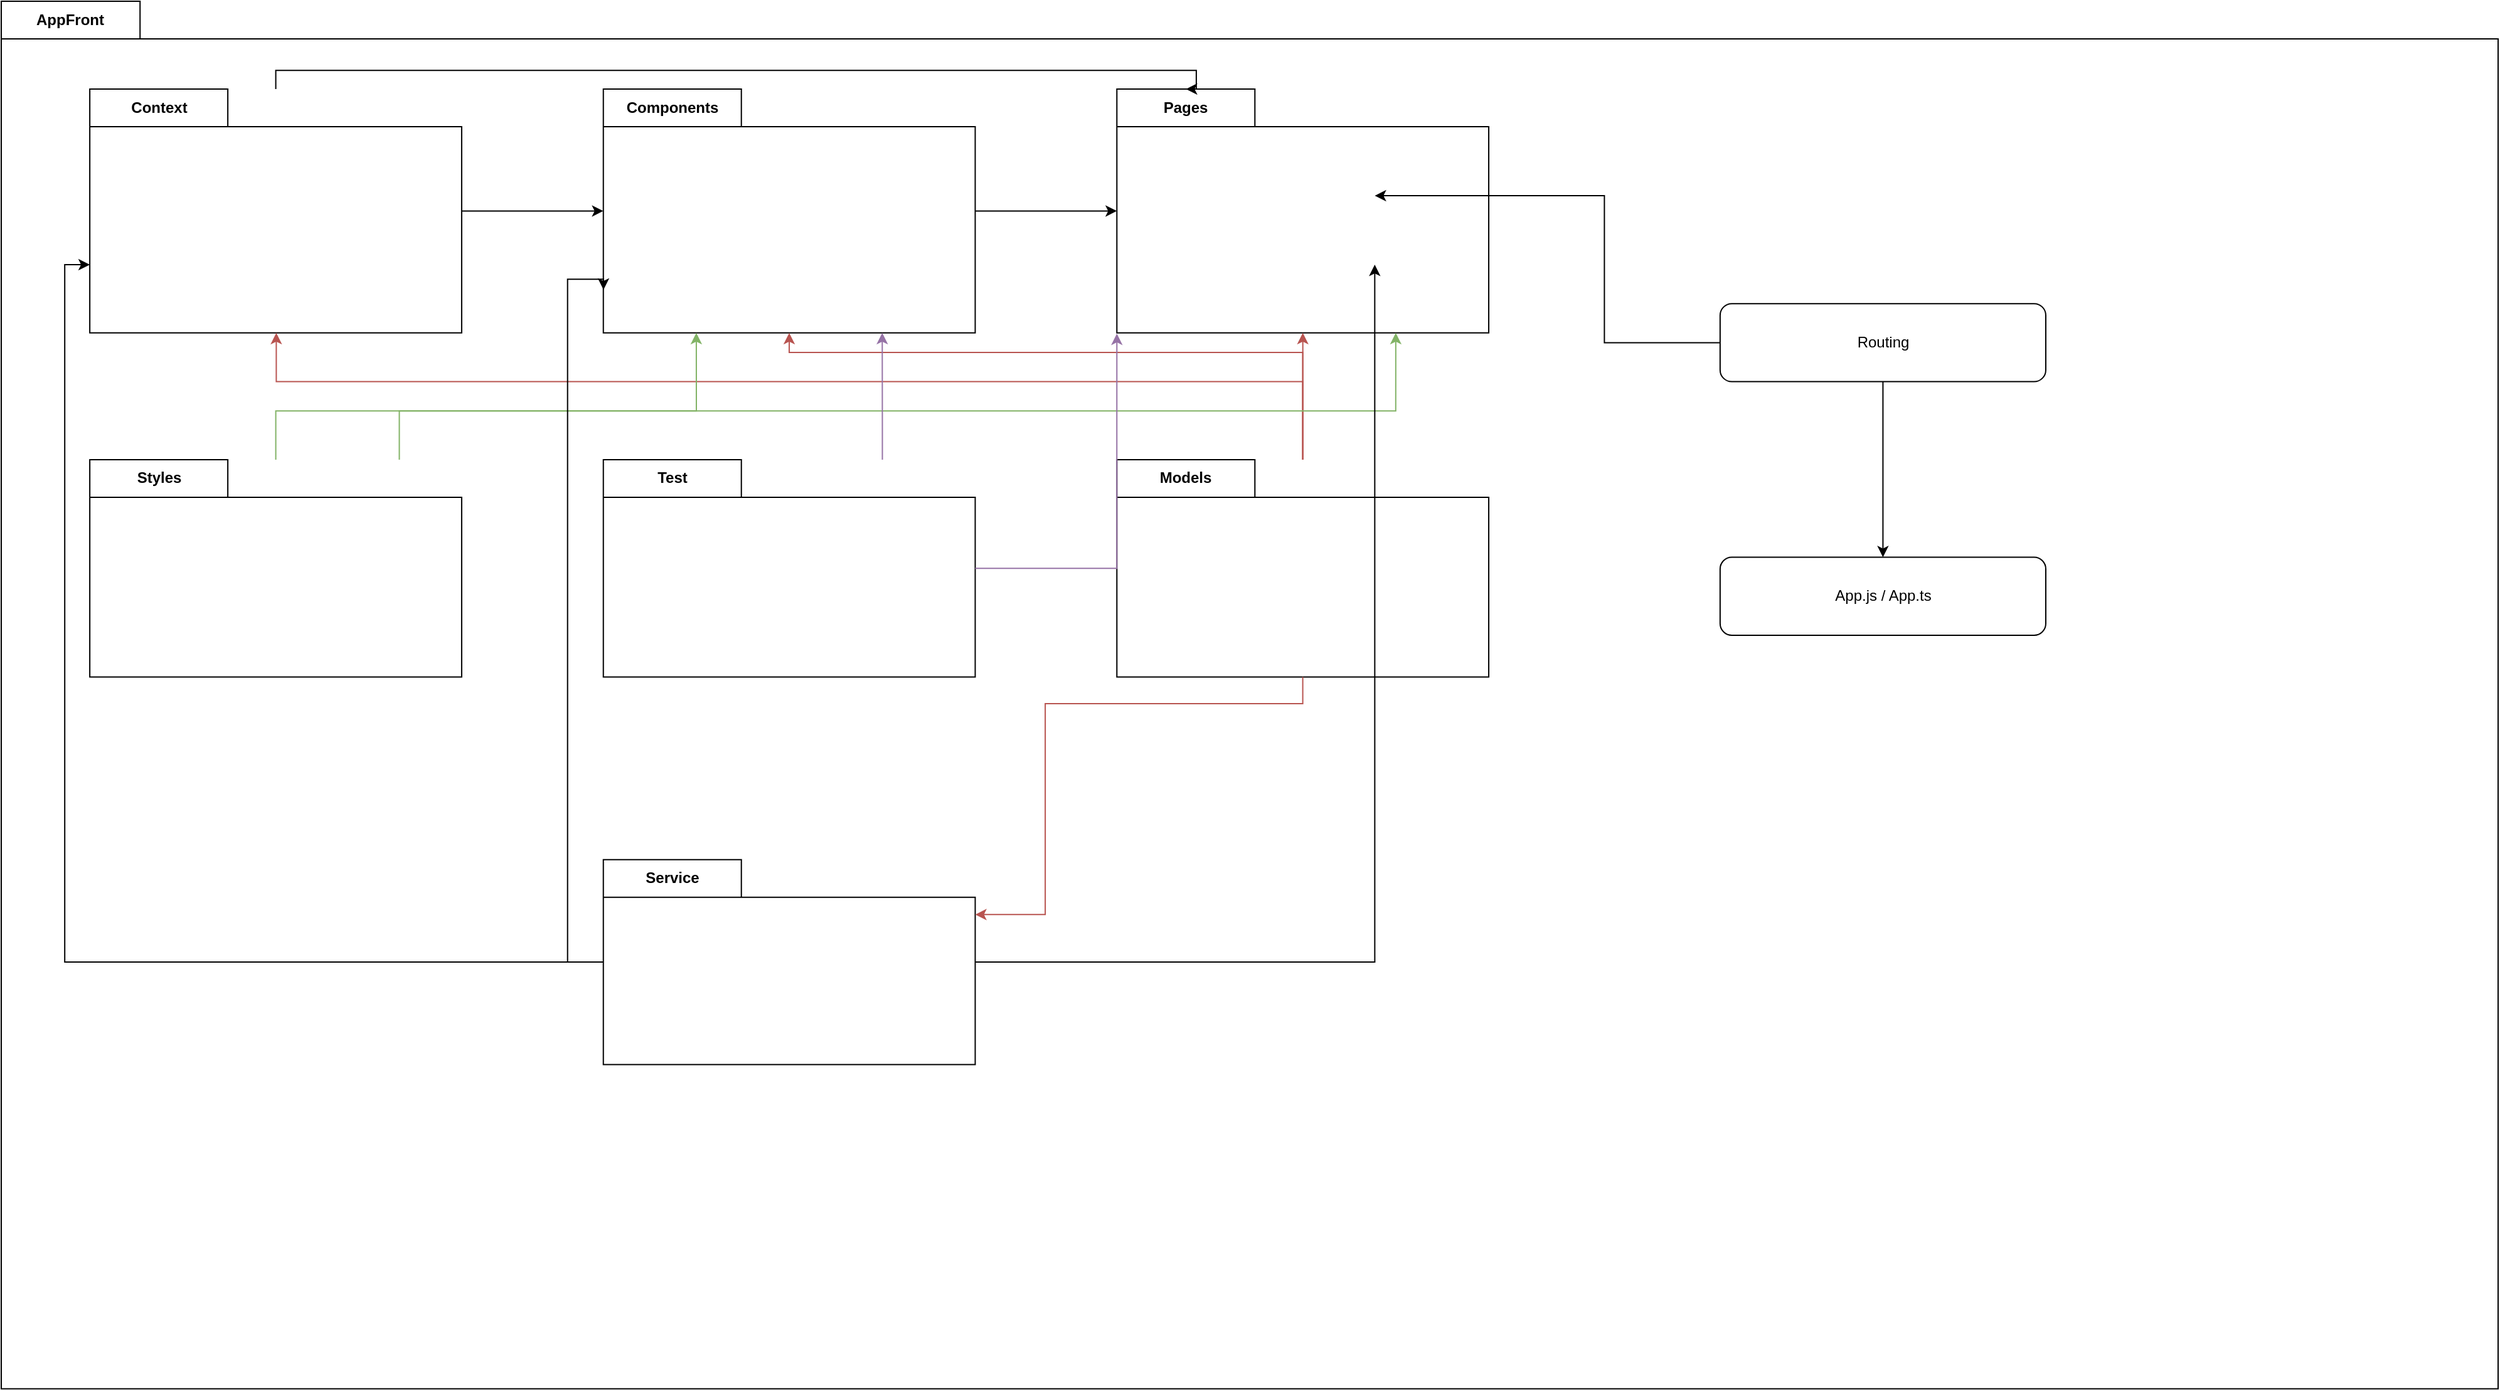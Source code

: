 <mxfile version="22.0.8" type="google" pages="2">
  <diagram id="zQDE8ymGCg9efuhAglLW" name="Front-End">
    <mxGraphModel grid="1" page="1" gridSize="10" guides="1" tooltips="1" connect="1" arrows="1" fold="1" pageScale="1" pageWidth="827" pageHeight="1169" math="0" shadow="0">
      <root>
        <mxCell id="0" />
        <mxCell id="1" parent="0" />
        <mxCell id="slrArdmYuYg10TZTC4fj-4" value="AppFront" style="shape=folder;fontStyle=1;tabWidth=110;tabHeight=30;tabPosition=left;html=1;boundedLbl=1;labelInHeader=1;container=1;collapsible=0;whiteSpace=wrap;" vertex="1" parent="1">
          <mxGeometry x="-240" y="1180" width="1990" height="1106.21" as="geometry" />
        </mxCell>
        <mxCell id="slrArdmYuYg10TZTC4fj-5" value="" style="html=1;strokeColor=none;resizeWidth=1;resizeHeight=1;fillColor=none;part=1;connectable=0;allowArrows=0;deletable=0;whiteSpace=wrap;" vertex="1" parent="slrArdmYuYg10TZTC4fj-4">
          <mxGeometry width="1909.48" height="610.63" relative="1" as="geometry">
            <mxPoint y="210" as="offset" />
          </mxGeometry>
        </mxCell>
        <mxCell id="slrArdmYuYg10TZTC4fj-21" style="edgeStyle=orthogonalEdgeStyle;rounded=0;orthogonalLoop=1;jettySize=auto;html=1;" edge="1" parent="slrArdmYuYg10TZTC4fj-4" source="slrArdmYuYg10TZTC4fj-6" target="slrArdmYuYg10TZTC4fj-8">
          <mxGeometry relative="1" as="geometry" />
        </mxCell>
        <mxCell id="slrArdmYuYg10TZTC4fj-6" value="Context" style="shape=folder;fontStyle=1;tabWidth=110;tabHeight=30;tabPosition=left;html=1;boundedLbl=1;labelInHeader=1;container=1;collapsible=0;whiteSpace=wrap;" vertex="1" parent="slrArdmYuYg10TZTC4fj-4">
          <mxGeometry x="70.567" y="70.016" width="296.383" height="194.401" as="geometry" />
        </mxCell>
        <mxCell id="slrArdmYuYg10TZTC4fj-7" value="" style="html=1;strokeColor=none;resizeWidth=1;resizeHeight=1;fillColor=none;part=1;connectable=0;allowArrows=0;deletable=0;whiteSpace=wrap;" vertex="1" parent="slrArdmYuYg10TZTC4fj-6">
          <mxGeometry width="90.827" height="136.081" relative="1" as="geometry">
            <mxPoint y="30" as="offset" />
          </mxGeometry>
        </mxCell>
        <mxCell id="slrArdmYuYg10TZTC4fj-22" style="edgeStyle=orthogonalEdgeStyle;rounded=0;orthogonalLoop=1;jettySize=auto;html=1;" edge="1" parent="slrArdmYuYg10TZTC4fj-4" source="slrArdmYuYg10TZTC4fj-8" target="slrArdmYuYg10TZTC4fj-10">
          <mxGeometry relative="1" as="geometry" />
        </mxCell>
        <mxCell id="slrArdmYuYg10TZTC4fj-8" value="Components" style="shape=folder;fontStyle=1;tabWidth=110;tabHeight=30;tabPosition=left;html=1;boundedLbl=1;labelInHeader=1;container=1;collapsible=0;whiteSpace=wrap;" vertex="1" parent="slrArdmYuYg10TZTC4fj-4">
          <mxGeometry x="479.858" y="70.016" width="296.383" height="194.401" as="geometry" />
        </mxCell>
        <mxCell id="slrArdmYuYg10TZTC4fj-9" value="" style="html=1;strokeColor=none;resizeWidth=1;resizeHeight=1;fillColor=none;part=1;connectable=0;allowArrows=0;deletable=0;whiteSpace=wrap;" vertex="1" parent="slrArdmYuYg10TZTC4fj-8">
          <mxGeometry width="90.827" height="136.081" relative="1" as="geometry">
            <mxPoint y="30" as="offset" />
          </mxGeometry>
        </mxCell>
        <mxCell id="slrArdmYuYg10TZTC4fj-10" value="Pages" style="shape=folder;fontStyle=1;tabWidth=110;tabHeight=30;tabPosition=left;html=1;boundedLbl=1;labelInHeader=1;container=1;collapsible=0;whiteSpace=wrap;" vertex="1" parent="slrArdmYuYg10TZTC4fj-4">
          <mxGeometry x="889.149" y="70.016" width="296.383" height="194.401" as="geometry" />
        </mxCell>
        <mxCell id="slrArdmYuYg10TZTC4fj-11" value="" style="html=1;strokeColor=none;resizeWidth=1;resizeHeight=1;fillColor=none;part=1;connectable=0;allowArrows=0;deletable=0;whiteSpace=wrap;" vertex="1" parent="slrArdmYuYg10TZTC4fj-10">
          <mxGeometry width="90.827" height="136.081" relative="1" as="geometry">
            <mxPoint y="30" as="offset" />
          </mxGeometry>
        </mxCell>
        <mxCell id="slrArdmYuYg10TZTC4fj-12" value="Styles" style="shape=folder;fontStyle=1;tabWidth=110;tabHeight=30;tabPosition=left;html=1;boundedLbl=1;labelInHeader=1;container=1;collapsible=0;whiteSpace=wrap;" vertex="1" parent="slrArdmYuYg10TZTC4fj-4">
          <mxGeometry x="70.567" y="365.517" width="296.383" height="173.294" as="geometry" />
        </mxCell>
        <mxCell id="slrArdmYuYg10TZTC4fj-13" value="" style="html=1;strokeColor=none;resizeWidth=1;resizeHeight=1;fillColor=none;part=1;connectable=0;allowArrows=0;deletable=0;whiteSpace=wrap;" vertex="1" parent="slrArdmYuYg10TZTC4fj-12">
          <mxGeometry width="90.827" height="121.306" relative="1" as="geometry">
            <mxPoint y="30" as="offset" />
          </mxGeometry>
        </mxCell>
        <mxCell id="slrArdmYuYg10TZTC4fj-14" value="Test" style="shape=folder;fontStyle=1;tabWidth=110;tabHeight=30;tabPosition=left;html=1;boundedLbl=1;labelInHeader=1;container=1;collapsible=0;whiteSpace=wrap;" vertex="1" parent="slrArdmYuYg10TZTC4fj-4">
          <mxGeometry x="479.858" y="365.517" width="296.383" height="173.294" as="geometry" />
        </mxCell>
        <mxCell id="slrArdmYuYg10TZTC4fj-15" value="" style="html=1;strokeColor=none;resizeWidth=1;resizeHeight=1;fillColor=none;part=1;connectable=0;allowArrows=0;deletable=0;whiteSpace=wrap;" vertex="1" parent="slrArdmYuYg10TZTC4fj-14">
          <mxGeometry width="90.827" height="121.306" relative="1" as="geometry">
            <mxPoint y="30" as="offset" />
          </mxGeometry>
        </mxCell>
        <mxCell id="slrArdmYuYg10TZTC4fj-24" style="edgeStyle=orthogonalEdgeStyle;rounded=0;orthogonalLoop=1;jettySize=auto;html=1;shadow=0;fillColor=#f8cecc;strokeColor=#b85450;" edge="1" parent="slrArdmYuYg10TZTC4fj-4" source="slrArdmYuYg10TZTC4fj-16" target="slrArdmYuYg10TZTC4fj-6">
          <mxGeometry relative="1" as="geometry">
            <Array as="points">
              <mxPoint x="1036.819" y="303.301" />
              <mxPoint x="219.188" y="303.301" />
            </Array>
          </mxGeometry>
        </mxCell>
        <mxCell id="slrArdmYuYg10TZTC4fj-16" value="Models" style="shape=folder;fontStyle=1;tabWidth=110;tabHeight=30;tabPosition=left;html=1;boundedLbl=1;labelInHeader=1;container=1;collapsible=0;whiteSpace=wrap;" vertex="1" parent="slrArdmYuYg10TZTC4fj-4">
          <mxGeometry x="889.149" y="365.517" width="296.383" height="173.294" as="geometry" />
        </mxCell>
        <mxCell id="slrArdmYuYg10TZTC4fj-17" value="" style="html=1;strokeColor=none;resizeWidth=1;resizeHeight=1;fillColor=none;part=1;connectable=0;allowArrows=0;deletable=0;whiteSpace=wrap;" vertex="1" parent="slrArdmYuYg10TZTC4fj-16">
          <mxGeometry width="90.827" height="121.306" relative="1" as="geometry">
            <mxPoint y="30" as="offset" />
          </mxGeometry>
        </mxCell>
        <mxCell id="slrArdmYuYg10TZTC4fj-18" value="Service" style="shape=folder;fontStyle=1;tabWidth=110;tabHeight=30;tabPosition=left;html=1;boundedLbl=1;labelInHeader=1;container=1;collapsible=0;whiteSpace=wrap;" vertex="1" parent="slrArdmYuYg10TZTC4fj-4">
          <mxGeometry x="479.858" y="684.373" width="296.383" height="163.316" as="geometry" />
        </mxCell>
        <mxCell id="slrArdmYuYg10TZTC4fj-19" value="" style="html=1;strokeColor=none;resizeWidth=1;resizeHeight=1;fillColor=none;part=1;connectable=0;allowArrows=0;deletable=0;whiteSpace=wrap;" vertex="1" parent="slrArdmYuYg10TZTC4fj-18">
          <mxGeometry width="90.827" height="114.321" relative="1" as="geometry">
            <mxPoint y="30" as="offset" />
          </mxGeometry>
        </mxCell>
        <mxCell id="slrArdmYuYg10TZTC4fj-23" style="edgeStyle=orthogonalEdgeStyle;rounded=0;orthogonalLoop=1;jettySize=auto;html=1;entryX=0.5;entryY=1;entryDx=0;entryDy=0;entryPerimeter=0;fillColor=#f8cecc;strokeColor=#b85450;" edge="1" parent="slrArdmYuYg10TZTC4fj-4" source="slrArdmYuYg10TZTC4fj-16" target="slrArdmYuYg10TZTC4fj-8">
          <mxGeometry relative="1" as="geometry">
            <Array as="points">
              <mxPoint x="1036.819" y="279.97" />
              <mxPoint x="627.283" y="279.97" />
            </Array>
          </mxGeometry>
        </mxCell>
        <mxCell id="slrArdmYuYg10TZTC4fj-25" style="edgeStyle=orthogonalEdgeStyle;rounded=0;orthogonalLoop=1;jettySize=auto;html=1;entryX=0.5;entryY=1;entryDx=0;entryDy=0;entryPerimeter=0;fillColor=#f8cecc;strokeColor=#b85450;" edge="1" parent="slrArdmYuYg10TZTC4fj-4" source="slrArdmYuYg10TZTC4fj-16" target="slrArdmYuYg10TZTC4fj-10">
          <mxGeometry relative="1" as="geometry" />
        </mxCell>
        <mxCell id="slrArdmYuYg10TZTC4fj-26" style="edgeStyle=orthogonalEdgeStyle;rounded=0;orthogonalLoop=1;jettySize=auto;html=1;entryX=0.25;entryY=1;entryDx=0;entryDy=0;entryPerimeter=0;fillColor=#d5e8d4;strokeColor=#82b366;" edge="1" parent="slrArdmYuYg10TZTC4fj-4" source="slrArdmYuYg10TZTC4fj-12" target="slrArdmYuYg10TZTC4fj-8">
          <mxGeometry relative="1" as="geometry">
            <Array as="points">
              <mxPoint x="219.188" y="326.632" />
              <mxPoint x="553.739" y="326.632" />
            </Array>
          </mxGeometry>
        </mxCell>
        <mxCell id="slrArdmYuYg10TZTC4fj-27" style="edgeStyle=orthogonalEdgeStyle;rounded=0;orthogonalLoop=1;jettySize=auto;html=1;entryX=0.75;entryY=1;entryDx=0;entryDy=0;entryPerimeter=0;fillColor=#d5e8d4;strokeColor=#82b366;" edge="1" parent="slrArdmYuYg10TZTC4fj-4" source="slrArdmYuYg10TZTC4fj-12" target="slrArdmYuYg10TZTC4fj-10">
          <mxGeometry relative="1" as="geometry">
            <Array as="points">
              <mxPoint x="317.246" y="326.632" />
              <mxPoint x="1111.804" y="326.632" />
            </Array>
          </mxGeometry>
        </mxCell>
        <mxCell id="slrArdmYuYg10TZTC4fj-28" style="edgeStyle=orthogonalEdgeStyle;rounded=0;orthogonalLoop=1;jettySize=auto;html=1;entryX=0.75;entryY=1;entryDx=0;entryDy=0;entryPerimeter=0;fillColor=#e1d5e7;strokeColor=#9673a6;" edge="1" parent="slrArdmYuYg10TZTC4fj-4" source="slrArdmYuYg10TZTC4fj-14" target="slrArdmYuYg10TZTC4fj-8">
          <mxGeometry relative="1" as="geometry">
            <Array as="points">
              <mxPoint x="702.268" y="342.186" />
              <mxPoint x="702.268" y="342.186" />
            </Array>
          </mxGeometry>
        </mxCell>
        <mxCell id="slrArdmYuYg10TZTC4fj-30" style="edgeStyle=orthogonalEdgeStyle;rounded=0;orthogonalLoop=1;jettySize=auto;html=1;entryX=0;entryY=0;entryDx=0;entryDy=194.978;entryPerimeter=0;fillColor=#e1d5e7;strokeColor=#9673a6;" edge="1" parent="slrArdmYuYg10TZTC4fj-4" source="slrArdmYuYg10TZTC4fj-14" target="slrArdmYuYg10TZTC4fj-10">
          <mxGeometry relative="1" as="geometry" />
        </mxCell>
        <mxCell id="slrArdmYuYg10TZTC4fj-31" style="edgeStyle=orthogonalEdgeStyle;rounded=0;orthogonalLoop=1;jettySize=auto;html=1;" edge="1" parent="slrArdmYuYg10TZTC4fj-4" source="slrArdmYuYg10TZTC4fj-18">
          <mxGeometry relative="1" as="geometry">
            <Array as="points">
              <mxPoint x="451.355" y="766.03" />
              <mxPoint x="451.355" y="221.643" />
            </Array>
            <mxPoint x="480" y="230" as="targetPoint" />
          </mxGeometry>
        </mxCell>
        <mxCell id="slrArdmYuYg10TZTC4fj-32" style="edgeStyle=orthogonalEdgeStyle;rounded=0;orthogonalLoop=1;jettySize=auto;html=1;entryX=0;entryY=0;entryDx=205.532;entryDy=139.985;entryPerimeter=0;" edge="1" parent="slrArdmYuYg10TZTC4fj-4" source="slrArdmYuYg10TZTC4fj-18" target="slrArdmYuYg10TZTC4fj-10">
          <mxGeometry relative="1" as="geometry" />
        </mxCell>
        <mxCell id="slrArdmYuYg10TZTC4fj-35" style="edgeStyle=orthogonalEdgeStyle;rounded=0;orthogonalLoop=1;jettySize=auto;html=1;entryX=0;entryY=0;entryDx=0;entryDy=139.985;entryPerimeter=0;" edge="1" parent="slrArdmYuYg10TZTC4fj-4" source="slrArdmYuYg10TZTC4fj-18" target="slrArdmYuYg10TZTC4fj-6">
          <mxGeometry relative="1" as="geometry" />
        </mxCell>
        <mxCell id="slrArdmYuYg10TZTC4fj-36" style="edgeStyle=orthogonalEdgeStyle;rounded=0;orthogonalLoop=1;jettySize=auto;html=1;entryX=1;entryY=0.268;entryDx=0;entryDy=0;entryPerimeter=0;fillColor=#f8cecc;strokeColor=#b85450;" edge="1" parent="slrArdmYuYg10TZTC4fj-4" source="slrArdmYuYg10TZTC4fj-16" target="slrArdmYuYg10TZTC4fj-18">
          <mxGeometry relative="1" as="geometry">
            <Array as="points">
              <mxPoint x="1036.819" y="559.941" />
              <mxPoint x="832.051" y="559.941" />
              <mxPoint x="832.051" y="727.923" />
            </Array>
          </mxGeometry>
        </mxCell>
        <mxCell id="slrArdmYuYg10TZTC4fj-40" style="edgeStyle=orthogonalEdgeStyle;rounded=0;orthogonalLoop=1;jettySize=auto;html=1;" edge="1" parent="slrArdmYuYg10TZTC4fj-4" source="slrArdmYuYg10TZTC4fj-38" target="slrArdmYuYg10TZTC4fj-39">
          <mxGeometry relative="1" as="geometry" />
        </mxCell>
        <mxCell id="slrArdmYuYg10TZTC4fj-38" value="Routing" style="rounded=1;whiteSpace=wrap;html=1;" vertex="1" parent="slrArdmYuYg10TZTC4fj-4">
          <mxGeometry x="1369.928" y="241.086" width="259.565" height="62.216" as="geometry" />
        </mxCell>
        <mxCell id="slrArdmYuYg10TZTC4fj-39" value="App.js / App.ts" style="rounded=1;whiteSpace=wrap;html=1;" vertex="1" parent="slrArdmYuYg10TZTC4fj-4">
          <mxGeometry x="1369.928" y="443.287" width="259.565" height="62.216" as="geometry" />
        </mxCell>
        <mxCell id="slrArdmYuYg10TZTC4fj-41" style="edgeStyle=orthogonalEdgeStyle;rounded=0;orthogonalLoop=1;jettySize=auto;html=1;entryX=0;entryY=0;entryDx=205.532;entryDy=84.993;entryPerimeter=0;" edge="1" parent="slrArdmYuYg10TZTC4fj-4" source="slrArdmYuYg10TZTC4fj-38" target="slrArdmYuYg10TZTC4fj-10">
          <mxGeometry relative="1" as="geometry" />
        </mxCell>
        <mxCell id="slrArdmYuYg10TZTC4fj-42" style="edgeStyle=orthogonalEdgeStyle;rounded=0;orthogonalLoop=1;jettySize=auto;html=1;entryX=0;entryY=0;entryDx=55;entryDy=0;entryPerimeter=0;" edge="1" parent="slrArdmYuYg10TZTC4fj-4" source="slrArdmYuYg10TZTC4fj-6" target="slrArdmYuYg10TZTC4fj-10">
          <mxGeometry relative="1" as="geometry">
            <Array as="points">
              <mxPoint x="218.555" y="55.076" />
              <mxPoint x="952.439" y="55.076" />
            </Array>
          </mxGeometry>
        </mxCell>
      </root>
    </mxGraphModel>
  </diagram>
  <diagram name="Back-End" id="p75k4FKCxdJ_UdVA7khF">
    <mxGraphModel grid="1" page="1" gridSize="10" guides="1" tooltips="1" connect="1" arrows="1" fold="1" pageScale="1" pageWidth="827" pageHeight="1169" math="0" shadow="0">
      <root>
        <mxCell id="0" />
        <mxCell id="1" parent="0" />
        <mxCell id="IELsfKz3cxDULq_ICmk1-1" value="co" style="shape=folder;fontStyle=1;tabWidth=110;tabHeight=30;tabPosition=left;html=1;boundedLbl=1;labelInHeader=1;container=1;collapsible=0;whiteSpace=wrap;" vertex="1" parent="1">
          <mxGeometry x="-400" y="-1060" width="3020" height="1990" as="geometry" />
        </mxCell>
        <mxCell id="IELsfKz3cxDULq_ICmk1-2" value="" style="html=1;strokeColor=none;resizeWidth=1;resizeHeight=1;fillColor=none;part=1;connectable=0;allowArrows=0;deletable=0;whiteSpace=wrap;" vertex="1" parent="IELsfKz3cxDULq_ICmk1-1">
          <mxGeometry width="3020" height="1393" relative="1" as="geometry">
            <mxPoint y="30" as="offset" />
          </mxGeometry>
        </mxCell>
        <mxCell id="IELsfKz3cxDULq_ICmk1-3" value="edu" style="shape=folder;fontStyle=1;tabWidth=110;tabHeight=30;tabPosition=left;html=1;boundedLbl=1;labelInHeader=1;container=1;collapsible=0;whiteSpace=wrap;" vertex="1" parent="IELsfKz3cxDULq_ICmk1-1">
          <mxGeometry x="36.386" y="173.043" width="2910.843" height="1773.696" as="geometry" />
        </mxCell>
        <mxCell id="IELsfKz3cxDULq_ICmk1-4" value="" style="html=1;strokeColor=none;resizeWidth=1;resizeHeight=1;fillColor=none;part=1;connectable=0;allowArrows=0;deletable=0;whiteSpace=wrap;" vertex="1" parent="IELsfKz3cxDULq_ICmk1-3">
          <mxGeometry width="2910.843" height="1241.587" relative="1" as="geometry">
            <mxPoint y="30" as="offset" />
          </mxGeometry>
        </mxCell>
        <mxCell id="IELsfKz3cxDULq_ICmk1-8" value="uco" style="shape=folder;fontStyle=1;tabWidth=110;tabHeight=30;tabPosition=left;html=1;boundedLbl=1;labelInHeader=1;container=1;collapsible=0;whiteSpace=wrap;" vertex="1" parent="IELsfKz3cxDULq_ICmk1-3">
          <mxGeometry x="36.386" y="216.304" width="2838.072" height="1557.391" as="geometry" />
        </mxCell>
        <mxCell id="IELsfKz3cxDULq_ICmk1-9" value="" style="html=1;strokeColor=none;resizeWidth=1;resizeHeight=1;fillColor=none;part=1;connectable=0;allowArrows=0;deletable=0;whiteSpace=wrap;" vertex="1" parent="IELsfKz3cxDULq_ICmk1-8">
          <mxGeometry width="2838.072" height="999.326" relative="1" as="geometry">
            <mxPoint y="30" as="offset" />
          </mxGeometry>
        </mxCell>
        <mxCell id="IELsfKz3cxDULq_ICmk1-10" value="microservice" style="shape=folder;fontStyle=1;tabWidth=110;tabHeight=30;tabPosition=left;html=1;boundedLbl=1;labelInHeader=1;container=1;collapsible=0;whiteSpace=wrap;" vertex="1" parent="IELsfKz3cxDULq_ICmk1-8">
          <mxGeometry x="72.771" y="108.154" width="2692.53" height="1341.087" as="geometry" />
        </mxCell>
        <mxCell id="IELsfKz3cxDULq_ICmk1-11" value="" style="html=1;strokeColor=none;resizeWidth=1;resizeHeight=1;fillColor=none;part=1;connectable=0;allowArrows=0;deletable=0;whiteSpace=wrap;" vertex="1" parent="IELsfKz3cxDULq_ICmk1-10">
          <mxGeometry width="2692.53" height="787.348" relative="1" as="geometry">
            <mxPoint y="30" as="offset" />
          </mxGeometry>
        </mxCell>
        <mxCell id="IELsfKz3cxDULq_ICmk1-12" value="userinterface" style="shape=folder;fontStyle=1;tabWidth=110;tabHeight=30;tabPosition=left;html=1;boundedLbl=1;labelInHeader=1;container=1;collapsible=0;whiteSpace=wrap;" vertex="1" parent="IELsfKz3cxDULq_ICmk1-10">
          <mxGeometry x="64.46" y="162.5" width="465.54" height="487.5" as="geometry" />
        </mxCell>
        <mxCell id="IELsfKz3cxDULq_ICmk1-13" value="" style="html=1;strokeColor=none;resizeWidth=1;resizeHeight=1;fillColor=none;part=1;connectable=0;allowArrows=0;deletable=0;whiteSpace=wrap;" vertex="1" parent="IELsfKz3cxDULq_ICmk1-12">
          <mxGeometry width="465.54" height="210.0" relative="1" as="geometry">
            <mxPoint y="30" as="offset" />
          </mxGeometry>
        </mxCell>
        <mxCell id="IELsfKz3cxDULq_ICmk1-16" value="api" style="shape=folder;fontStyle=1;tabWidth=110;tabHeight=30;tabPosition=left;html=1;boundedLbl=1;labelInHeader=1;container=1;collapsible=0;whiteSpace=wrap;" vertex="1" parent="IELsfKz3cxDULq_ICmk1-12">
          <mxGeometry x="24.077" y="64.169" width="401.122" height="389.32" as="geometry" />
        </mxCell>
        <mxCell id="IELsfKz3cxDULq_ICmk1-17" value="" style="html=1;strokeColor=none;resizeWidth=1;resizeHeight=1;fillColor=none;part=1;connectable=0;allowArrows=0;deletable=0;whiteSpace=wrap;" vertex="1" parent="IELsfKz3cxDULq_ICmk1-16">
          <mxGeometry width="527.806" height="439.375" relative="1" as="geometry">
            <mxPoint y="-90" as="offset" />
          </mxGeometry>
        </mxCell>
        <mxCell id="IELsfKz3cxDULq_ICmk1-19" value="rest" style="shape=folder;fontStyle=1;tabWidth=110;tabHeight=30;tabPosition=left;html=1;boundedLbl=1;labelInHeader=1;container=1;collapsible=0;whiteSpace=wrap;" vertex="1" parent="IELsfKz3cxDULq_ICmk1-16">
          <mxGeometry x="84.502" y="145.068" width="232.118" height="158.434" as="geometry" />
        </mxCell>
        <mxCell id="IELsfKz3cxDULq_ICmk1-20" value="" style="html=1;strokeColor=none;resizeWidth=1;resizeHeight=1;fillColor=none;part=1;connectable=0;allowArrows=0;deletable=0;whiteSpace=wrap;" vertex="1" parent="IELsfKz3cxDULq_ICmk1-19">
          <mxGeometry width="232.118" height="110.904" relative="1" as="geometry">
            <mxPoint y="30" as="offset" />
          </mxGeometry>
        </mxCell>
        <mxCell id="IELsfKz3cxDULq_ICmk1-14" value="aplicationcore" style="shape=folder;fontStyle=1;tabWidth=110;tabHeight=30;tabPosition=left;html=1;boundedLbl=1;labelInHeader=1;container=1;collapsible=0;whiteSpace=wrap;" vertex="1" parent="IELsfKz3cxDULq_ICmk1-10">
          <mxGeometry x="834.46" y="192.5" width="815.54" height="632.61" as="geometry" />
        </mxCell>
        <mxCell id="IELsfKz3cxDULq_ICmk1-15" value="" style="html=1;strokeColor=none;resizeWidth=1;resizeHeight=1;fillColor=none;part=1;connectable=0;allowArrows=0;deletable=0;whiteSpace=wrap;" vertex="1" parent="IELsfKz3cxDULq_ICmk1-14">
          <mxGeometry width="815.54" height="442.827" relative="1" as="geometry">
            <mxPoint y="30" as="offset" />
          </mxGeometry>
        </mxCell>
        <mxCell id="IELsfKz3cxDULq_ICmk1-21" value="facade" style="shape=folder;fontStyle=1;tabWidth=110;tabHeight=30;tabPosition=left;html=1;boundedLbl=1;labelInHeader=1;container=1;collapsible=0;whiteSpace=wrap;" vertex="1" parent="IELsfKz3cxDULq_ICmk1-14">
          <mxGeometry x="58.114" y="149.836" width="245.746" height="215.733" as="geometry" />
        </mxCell>
        <mxCell id="IELsfKz3cxDULq_ICmk1-22" value="" style="html=1;strokeColor=none;resizeWidth=1;resizeHeight=1;fillColor=none;part=1;connectable=0;allowArrows=0;deletable=0;whiteSpace=wrap;" vertex="1" parent="IELsfKz3cxDULq_ICmk1-21">
          <mxGeometry width="245.746" height="151.013" relative="1" as="geometry">
            <mxPoint y="30" as="offset" />
          </mxGeometry>
        </mxCell>
        <mxCell id="IELsfKz3cxDULq_ICmk1-24" value="impl" style="shape=folder;fontStyle=1;tabWidth=110;tabHeight=30;tabPosition=left;html=1;boundedLbl=1;labelInHeader=1;container=1;collapsible=0;whiteSpace=wrap;" vertex="1" parent="IELsfKz3cxDULq_ICmk1-21">
          <mxGeometry x="15.654" y="53.083" width="187.608" height="154.104" as="geometry" />
        </mxCell>
        <mxCell id="IELsfKz3cxDULq_ICmk1-25" value="" style="html=1;strokeColor=none;resizeWidth=1;resizeHeight=1;fillColor=none;part=1;connectable=0;allowArrows=0;deletable=0;whiteSpace=wrap;" vertex="1" parent="IELsfKz3cxDULq_ICmk1-24">
          <mxGeometry width="185.117" height="107.87" relative="1" as="geometry">
            <mxPoint y="30" as="offset" />
          </mxGeometry>
        </mxCell>
        <mxCell id="IELsfKz3cxDULq_ICmk1-27" value="usecase" style="shape=folder;fontStyle=1;tabWidth=110;tabHeight=30;tabPosition=left;html=1;boundedLbl=1;labelInHeader=1;container=1;collapsible=0;whiteSpace=wrap;" vertex="1" parent="IELsfKz3cxDULq_ICmk1-14">
          <mxGeometry x="519.993" y="142.505" width="212.924" height="214.517" as="geometry" />
        </mxCell>
        <mxCell id="IELsfKz3cxDULq_ICmk1-28" value="" style="html=1;strokeColor=none;resizeWidth=1;resizeHeight=1;fillColor=none;part=1;connectable=0;allowArrows=0;deletable=0;whiteSpace=wrap;" vertex="1" parent="IELsfKz3cxDULq_ICmk1-27">
          <mxGeometry width="212.924" height="136.075" relative="1" as="geometry">
            <mxPoint y="30" as="offset" />
          </mxGeometry>
        </mxCell>
        <mxCell id="IELsfKz3cxDULq_ICmk1-29" value="impl" style="shape=folder;fontStyle=1;tabWidth=110;tabHeight=30;tabPosition=left;html=1;boundedLbl=1;labelInHeader=1;container=1;collapsible=0;whiteSpace=wrap;" vertex="1" parent="IELsfKz3cxDULq_ICmk1-27">
          <mxGeometry x="24.462" y="65.735" width="164.009" height="117.019" as="geometry" />
        </mxCell>
        <mxCell id="IELsfKz3cxDULq_ICmk1-30" value="" style="html=1;strokeColor=none;resizeWidth=1;resizeHeight=1;fillColor=none;part=1;connectable=0;allowArrows=0;deletable=0;whiteSpace=wrap;" vertex="1" parent="IELsfKz3cxDULq_ICmk1-29">
          <mxGeometry width="164.009" height="81.913" relative="1" as="geometry">
            <mxPoint y="30" as="offset" />
          </mxGeometry>
        </mxCell>
        <mxCell id="IELsfKz3cxDULq_ICmk1-54" value="domain" style="shape=folder;fontStyle=1;tabWidth=110;tabHeight=30;tabPosition=left;html=1;boundedLbl=1;labelInHeader=1;container=1;collapsible=0;whiteSpace=wrap;" vertex="1" parent="IELsfKz3cxDULq_ICmk1-14">
          <mxGeometry x="569.996" y="512.545" width="88.522" height="70.782" as="geometry" />
        </mxCell>
        <mxCell id="IELsfKz3cxDULq_ICmk1-55" value="" style="html=1;strokeColor=none;resizeWidth=1;resizeHeight=1;fillColor=none;part=1;connectable=0;allowArrows=0;deletable=0;whiteSpace=wrap;" vertex="1" parent="IELsfKz3cxDULq_ICmk1-54">
          <mxGeometry width="88.522" height="49.547" relative="1" as="geometry">
            <mxPoint y="30" as="offset" />
          </mxGeometry>
        </mxCell>
        <mxCell id="qNGnEBCiSvJY5dvxfMUq-37" value="" style="endArrow=none;html=1;rounded=0;exitX=0;exitY=0;exitDx=55;exitDy=0;exitPerimeter=0;dashed=1;endFill=0;startArrow=classic;startFill=1;" edge="1" parent="IELsfKz3cxDULq_ICmk1-14" source="IELsfKz3cxDULq_ICmk1-54" target="IELsfKz3cxDULq_ICmk1-29">
          <mxGeometry width="50" height="50" relative="1" as="geometry">
            <mxPoint x="361.464" y="427.852" as="sourcePoint" />
            <mxPoint x="398.348" y="357.562" as="targetPoint" />
          </mxGeometry>
        </mxCell>
        <mxCell id="qNGnEBCiSvJY5dvxfMUq-43" value="" style="endArrow=classic;html=1;rounded=0;entryX=0;entryY=0;entryDx=0;entryDy=122.258;entryPerimeter=0;exitX=0;exitY=0;exitDx=187.608;exitDy=61.026;exitPerimeter=0;dashed=1;endFill=1;" edge="1" parent="IELsfKz3cxDULq_ICmk1-14" source="IELsfKz3cxDULq_ICmk1-24" target="IELsfKz3cxDULq_ICmk1-27">
          <mxGeometry width="50" height="50" relative="1" as="geometry">
            <mxPoint x="229.998" y="582.548" as="sourcePoint" />
            <mxPoint x="279.998" y="532.548" as="targetPoint" />
          </mxGeometry>
        </mxCell>
        <mxCell id="qNGnEBCiSvJY5dvxfMUq-1" value="Infrastructure" style="shape=folder;fontStyle=1;tabWidth=110;tabHeight=30;tabPosition=left;html=1;boundedLbl=1;labelInHeader=1;container=1;collapsible=0;whiteSpace=wrap;" vertex="1" parent="IELsfKz3cxDULq_ICmk1-10">
          <mxGeometry x="1914.46" y="262.5" width="485.54" height="387.5" as="geometry" />
        </mxCell>
        <mxCell id="qNGnEBCiSvJY5dvxfMUq-2" value="" style="html=1;strokeColor=none;resizeWidth=1;resizeHeight=1;fillColor=none;part=1;connectable=0;allowArrows=0;deletable=0;whiteSpace=wrap;" vertex="1" parent="qNGnEBCiSvJY5dvxfMUq-1">
          <mxGeometry width="485.54" height="271.25" relative="1" as="geometry">
            <mxPoint y="30" as="offset" />
          </mxGeometry>
        </mxCell>
        <mxCell id="qNGnEBCiSvJY5dvxfMUq-38" value="Data&lt;br&gt;" style="shape=folder;fontStyle=1;tabWidth=110;tabHeight=30;tabPosition=left;html=1;boundedLbl=1;labelInHeader=1;container=1;collapsible=0;whiteSpace=wrap;" vertex="1" parent="qNGnEBCiSvJY5dvxfMUq-1">
          <mxGeometry x="51.497" y="90.002" width="382.537" height="257.844" as="geometry" />
        </mxCell>
        <mxCell id="qNGnEBCiSvJY5dvxfMUq-39" value="" style="html=1;strokeColor=none;resizeWidth=1;resizeHeight=1;fillColor=none;part=1;connectable=0;allowArrows=0;deletable=0;whiteSpace=wrap;" vertex="1" parent="qNGnEBCiSvJY5dvxfMUq-38">
          <mxGeometry width="382.537" height="163.559" relative="1" as="geometry">
            <mxPoint y="30" as="offset" />
          </mxGeometry>
        </mxCell>
        <mxCell id="qNGnEBCiSvJY5dvxfMUq-40" value="impl" style="shape=folder;fontStyle=1;tabWidth=110;tabHeight=30;tabPosition=left;html=1;boundedLbl=1;labelInHeader=1;container=1;collapsible=0;whiteSpace=wrap;" vertex="1" parent="qNGnEBCiSvJY5dvxfMUq-38">
          <mxGeometry x="42.131" y="84.487" width="284.384" height="125.615" as="geometry" />
        </mxCell>
        <mxCell id="qNGnEBCiSvJY5dvxfMUq-41" value="" style="html=1;strokeColor=none;resizeWidth=1;resizeHeight=1;fillColor=none;part=1;connectable=0;allowArrows=0;deletable=0;whiteSpace=wrap;" vertex="1" parent="qNGnEBCiSvJY5dvxfMUq-40">
          <mxGeometry width="231.822" height="74.715" relative="1" as="geometry">
            <mxPoint y="30" as="offset" />
          </mxGeometry>
        </mxCell>
        <mxCell id="qNGnEBCiSvJY5dvxfMUq-6" style="edgeStyle=orthogonalEdgeStyle;rounded=0;orthogonalLoop=1;jettySize=auto;html=1;exitX=0;exitY=0;exitDx=141.45;exitDy=30;exitPerimeter=0;entryX=0;entryY=0;entryDx=0;entryDy=58.88;entryPerimeter=0;dashed=1;" edge="1" parent="IELsfKz3cxDULq_ICmk1-10" source="IELsfKz3cxDULq_ICmk1-19" target="IELsfKz3cxDULq_ICmk1-21">
          <mxGeometry relative="1" as="geometry" />
        </mxCell>
        <mxCell id="IELsfKz3cxDULq_ICmk1-56" style="edgeStyle=orthogonalEdgeStyle;rounded=0;orthogonalLoop=1;jettySize=auto;html=1;exitX=0;exitY=0;exitDx=139.877;exitDy=43.31;exitPerimeter=0;entryX=0;entryY=0;entryDx=0;entryDy=91.297;entryPerimeter=0;dashed=1;endArrow=block;endFill=1;" edge="1" parent="IELsfKz3cxDULq_ICmk1-10" source="IELsfKz3cxDULq_ICmk1-29" target="qNGnEBCiSvJY5dvxfMUq-38">
          <mxGeometry relative="1" as="geometry" />
        </mxCell>
        <mxCell id="JfukG_BickPdcBGj1eW2-1" value="crosscutting" style="shape=folder;fontStyle=1;tabWidth=110;tabHeight=30;tabPosition=left;html=1;boundedLbl=1;labelInHeader=1;container=1;collapsible=0;whiteSpace=wrap;" vertex="1" parent="IELsfKz3cxDULq_ICmk1-10">
          <mxGeometry x="1253.5" y="1022.5" width="185.54" height="87.5" as="geometry" />
        </mxCell>
        <mxCell id="JfukG_BickPdcBGj1eW2-2" value="" style="html=1;strokeColor=none;resizeWidth=1;resizeHeight=1;fillColor=none;part=1;connectable=0;allowArrows=0;deletable=0;whiteSpace=wrap;" vertex="1" parent="JfukG_BickPdcBGj1eW2-1">
          <mxGeometry width="185.54" height="61.25" relative="1" as="geometry">
            <mxPoint y="30" as="offset" />
          </mxGeometry>
        </mxCell>
        <mxCell id="JfukG_BickPdcBGj1eW2-3" style="edgeStyle=orthogonalEdgeStyle;rounded=0;orthogonalLoop=1;jettySize=auto;html=1;exitX=0.5;exitY=1;exitDx=0;exitDy=0;exitPerimeter=0;entryX=0;entryY=0;entryDx=0;entryDy=58.75;entryPerimeter=0;dashed=1;endArrow=classic;endFill=0;" edge="1" parent="IELsfKz3cxDULq_ICmk1-10" source="IELsfKz3cxDULq_ICmk1-12" target="JfukG_BickPdcBGj1eW2-1">
          <mxGeometry relative="1" as="geometry" />
        </mxCell>
        <mxCell id="JfukG_BickPdcBGj1eW2-4" style="edgeStyle=orthogonalEdgeStyle;rounded=0;orthogonalLoop=1;jettySize=auto;html=1;exitX=0.5;exitY=1;exitDx=0;exitDy=0;exitPerimeter=0;entryX=0;entryY=0;entryDx=147.77;entryDy=30;entryPerimeter=0;dashed=1;endArrow=classic;endFill=0;" edge="1" parent="IELsfKz3cxDULq_ICmk1-10" source="IELsfKz3cxDULq_ICmk1-14" target="JfukG_BickPdcBGj1eW2-1">
          <mxGeometry relative="1" as="geometry" />
        </mxCell>
        <mxCell id="JfukG_BickPdcBGj1eW2-5" style="edgeStyle=orthogonalEdgeStyle;rounded=0;orthogonalLoop=1;jettySize=auto;html=1;exitX=0.5;exitY=1;exitDx=0;exitDy=0;exitPerimeter=0;entryX=0;entryY=0;entryDx=185.54;entryDy=58.75;entryPerimeter=0;dashed=1;endArrow=classic;endFill=0;" edge="1" parent="IELsfKz3cxDULq_ICmk1-10" source="qNGnEBCiSvJY5dvxfMUq-1" target="JfukG_BickPdcBGj1eW2-1">
          <mxGeometry relative="1" as="geometry" />
        </mxCell>
      </root>
    </mxGraphModel>
  </diagram>
</mxfile>
